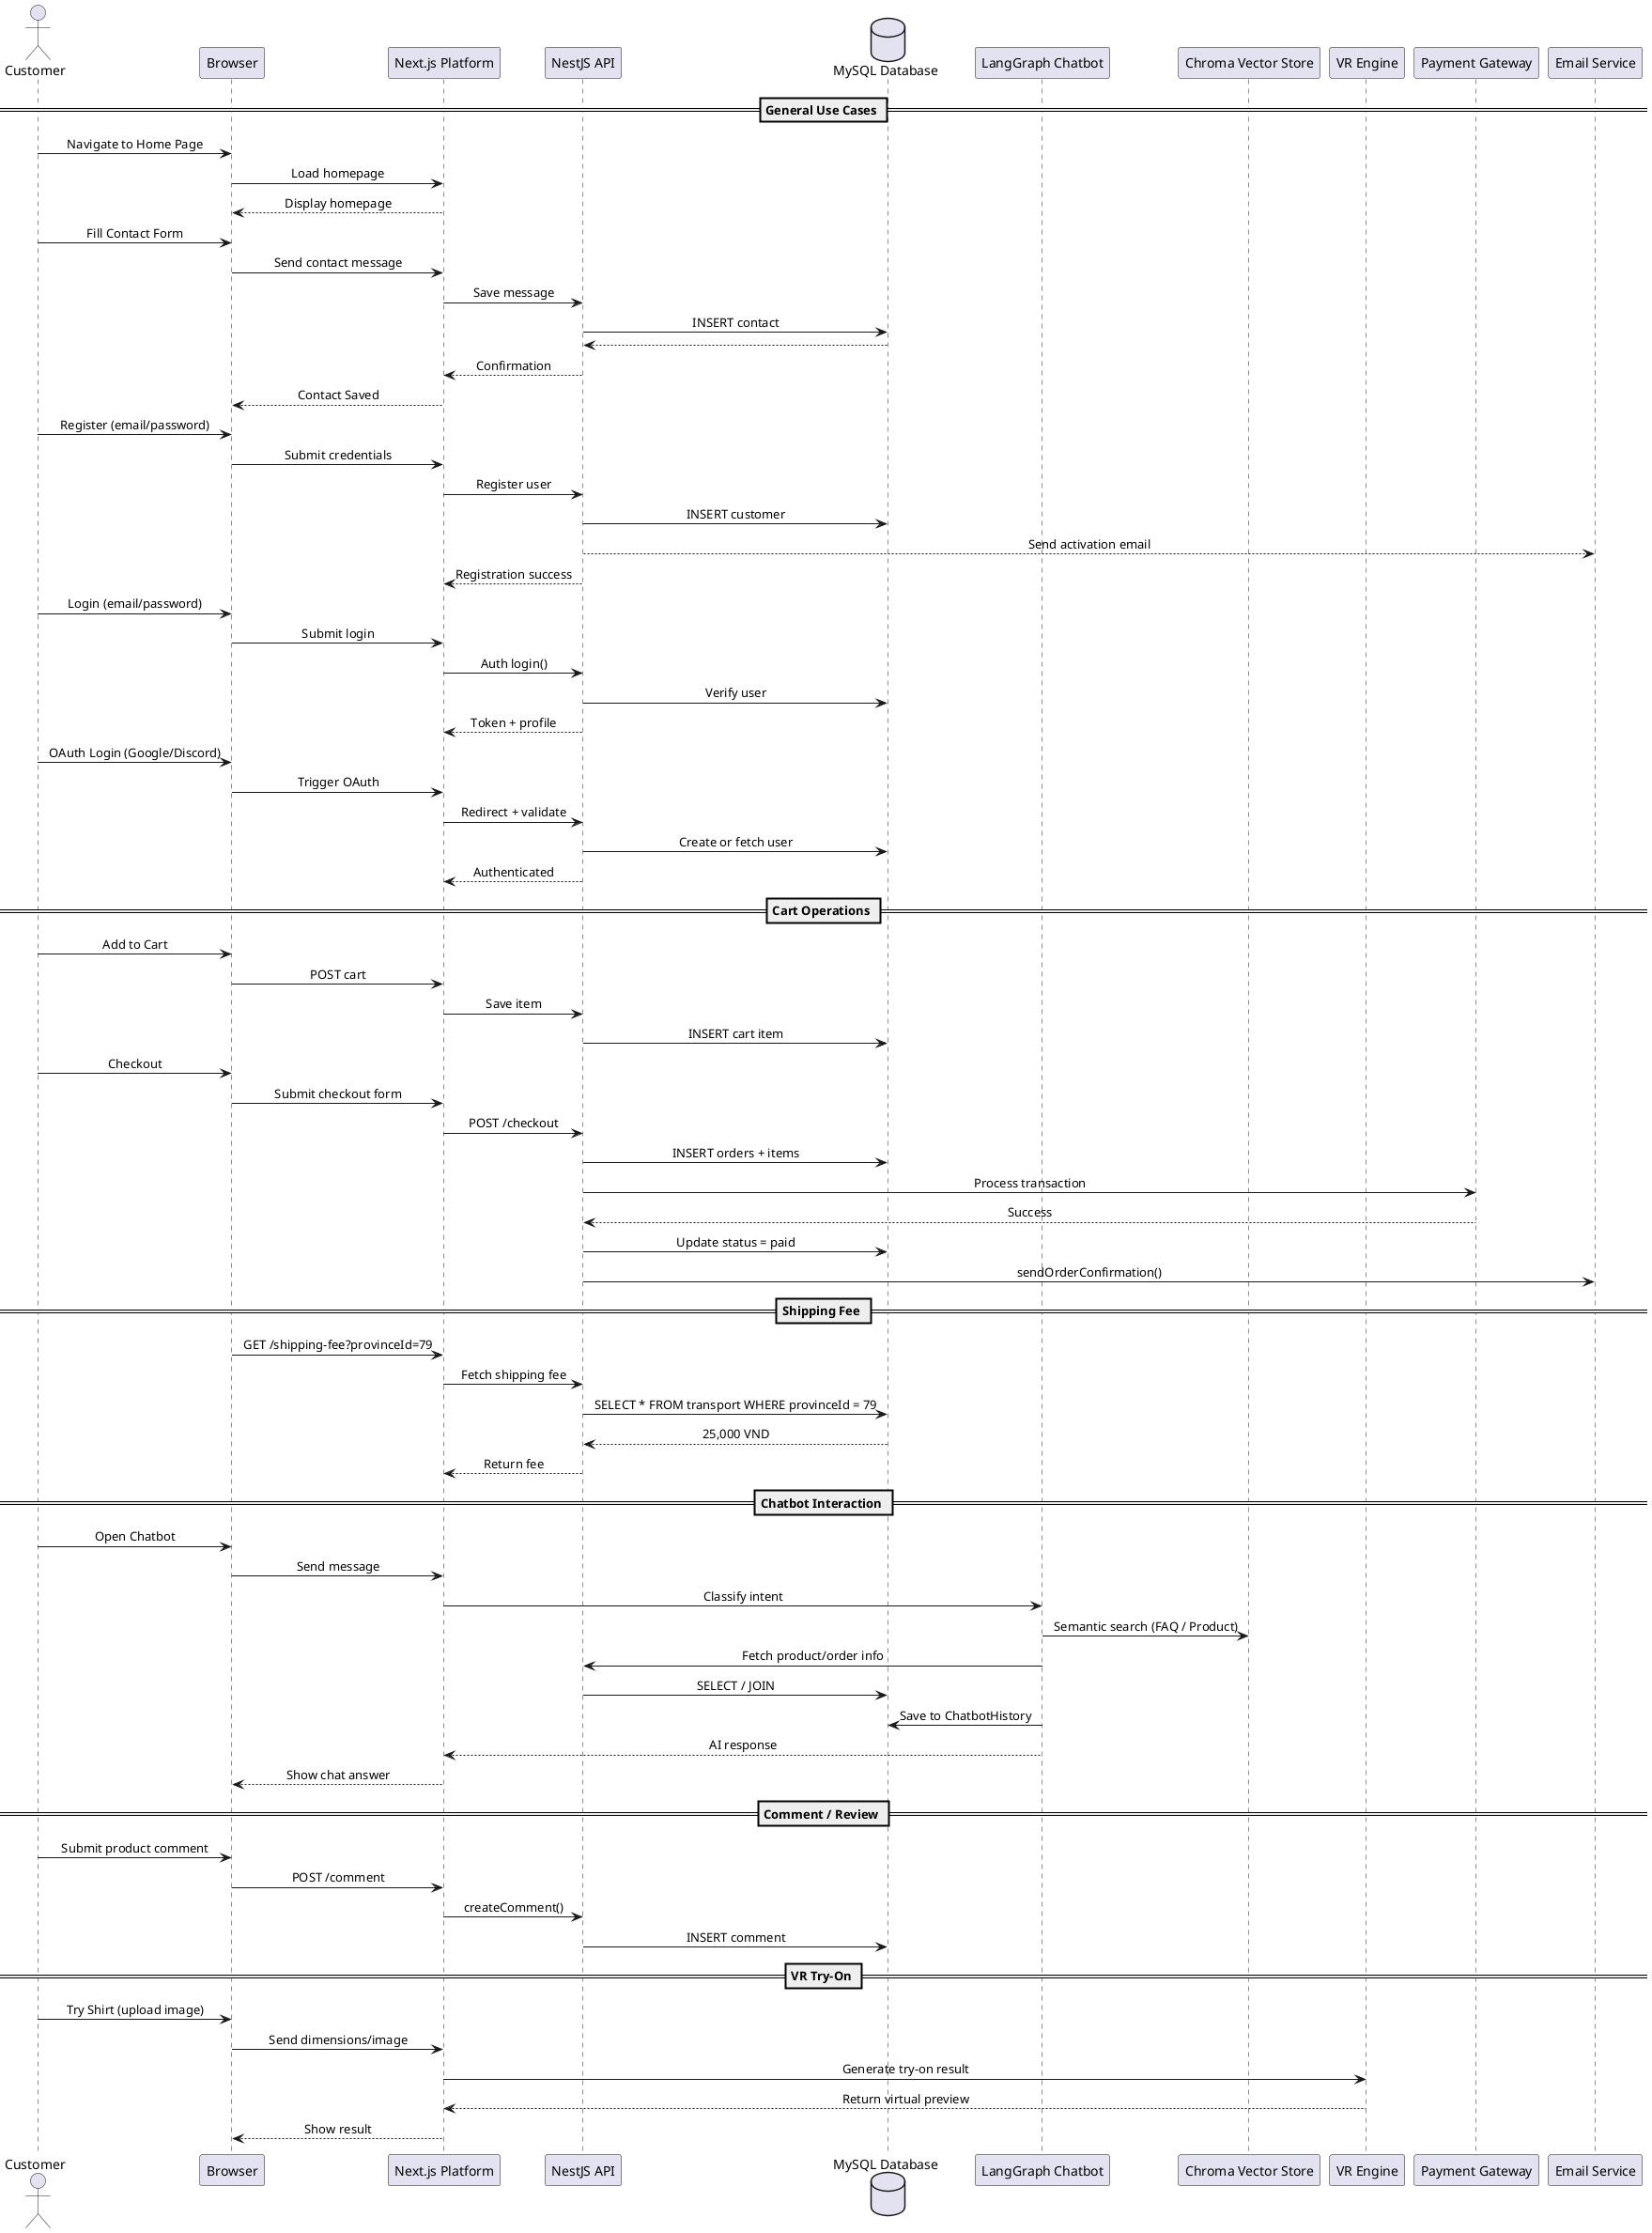 @startuml
skinparam sequenceMessageAlign center
actor Customer
participant "Browser" as Browser
participant "Next.js Platform" as Frontend
participant "NestJS API" as Backend
database "MySQL Database" as DB
participant "LangGraph Chatbot" as Chatbot
participant "Chroma Vector Store" as Chroma
participant "VR Engine" as VR
participant "Payment Gateway" as Payment
participant "Email Service" as Mail

== General Use Cases ==
Customer -> Browser : Navigate to Home Page
Browser -> Frontend : Load homepage
Frontend --> Browser : Display homepage

Customer -> Browser : Fill Contact Form
Browser -> Frontend : Send contact message
Frontend -> Backend : Save message
Backend -> DB : INSERT contact
DB --> Backend
Backend --> Frontend : Confirmation
Frontend --> Browser : Contact Saved

Customer -> Browser : Register (email/password)
Browser -> Frontend : Submit credentials
Frontend -> Backend : Register user
Backend -> DB : INSERT customer
Backend --> Mail : Send activation email
Backend --> Frontend : Registration success

Customer -> Browser : Login (email/password)
Browser -> Frontend : Submit login
Frontend -> Backend : Auth login()
Backend -> DB : Verify user
Backend --> Frontend : Token + profile

Customer -> Browser : OAuth Login (Google/Discord)
Browser -> Frontend : Trigger OAuth
Frontend -> Backend : Redirect + validate
Backend -> DB : Create or fetch user
Backend --> Frontend : Authenticated

== Cart Operations ==
Customer -> Browser : Add to Cart
Browser -> Frontend : POST cart
Frontend -> Backend : Save item
Backend -> DB : INSERT cart item

Customer -> Browser : Checkout
Browser -> Frontend : Submit checkout form
Frontend -> Backend : POST /checkout
Backend -> DB : INSERT orders + items
Backend -> Payment : Process transaction
Payment --> Backend : Success
Backend -> DB : Update status = paid
Backend -> Mail : sendOrderConfirmation()

== Shipping Fee ==
Browser -> Frontend : GET /shipping-fee?provinceId=79
Frontend -> Backend : Fetch shipping fee
Backend -> DB : SELECT * FROM transport WHERE provinceId = 79
DB --> Backend : 25,000 VND
Backend --> Frontend : Return fee

== Chatbot Interaction ==
Customer -> Browser : Open Chatbot
Browser -> Frontend : Send message
Frontend -> Chatbot : Classify intent
Chatbot -> Chroma : Semantic search (FAQ / Product)
Chatbot -> Backend : Fetch product/order info
Backend -> DB : SELECT / JOIN
Chatbot -> DB : Save to ChatbotHistory
Chatbot --> Frontend : AI response
Frontend --> Browser : Show chat answer

== Comment / Review ==
Customer -> Browser : Submit product comment
Browser -> Frontend : POST /comment
Frontend -> Backend : createComment()
Backend -> DB : INSERT comment

== VR Try-On ==
Customer -> Browser : Try Shirt (upload image)
Browser -> Frontend : Send dimensions/image
Frontend -> VR : Generate try-on result
VR --> Frontend : Return virtual preview
Frontend --> Browser : Show result

@enduml
